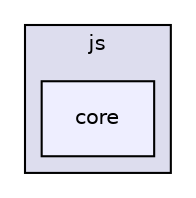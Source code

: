 digraph "libs/angular/angular-material-fileinput-master/bower_components/angular-material/modules/js/core" {
  compound=true
  node [ fontsize="10", fontname="Helvetica"];
  edge [ labelfontsize="10", labelfontname="Helvetica"];
  subgraph clusterdir_d897d99c4631079a19f1e8c9bbae1589 {
    graph [ bgcolor="#ddddee", pencolor="black", label="js" fontname="Helvetica", fontsize="10", URL="dir_d897d99c4631079a19f1e8c9bbae1589.html"]
  dir_aab8231380dc78a41e2b5314b95a7abe [shape=box, label="core", style="filled", fillcolor="#eeeeff", pencolor="black", URL="dir_aab8231380dc78a41e2b5314b95a7abe.html"];
  }
}
